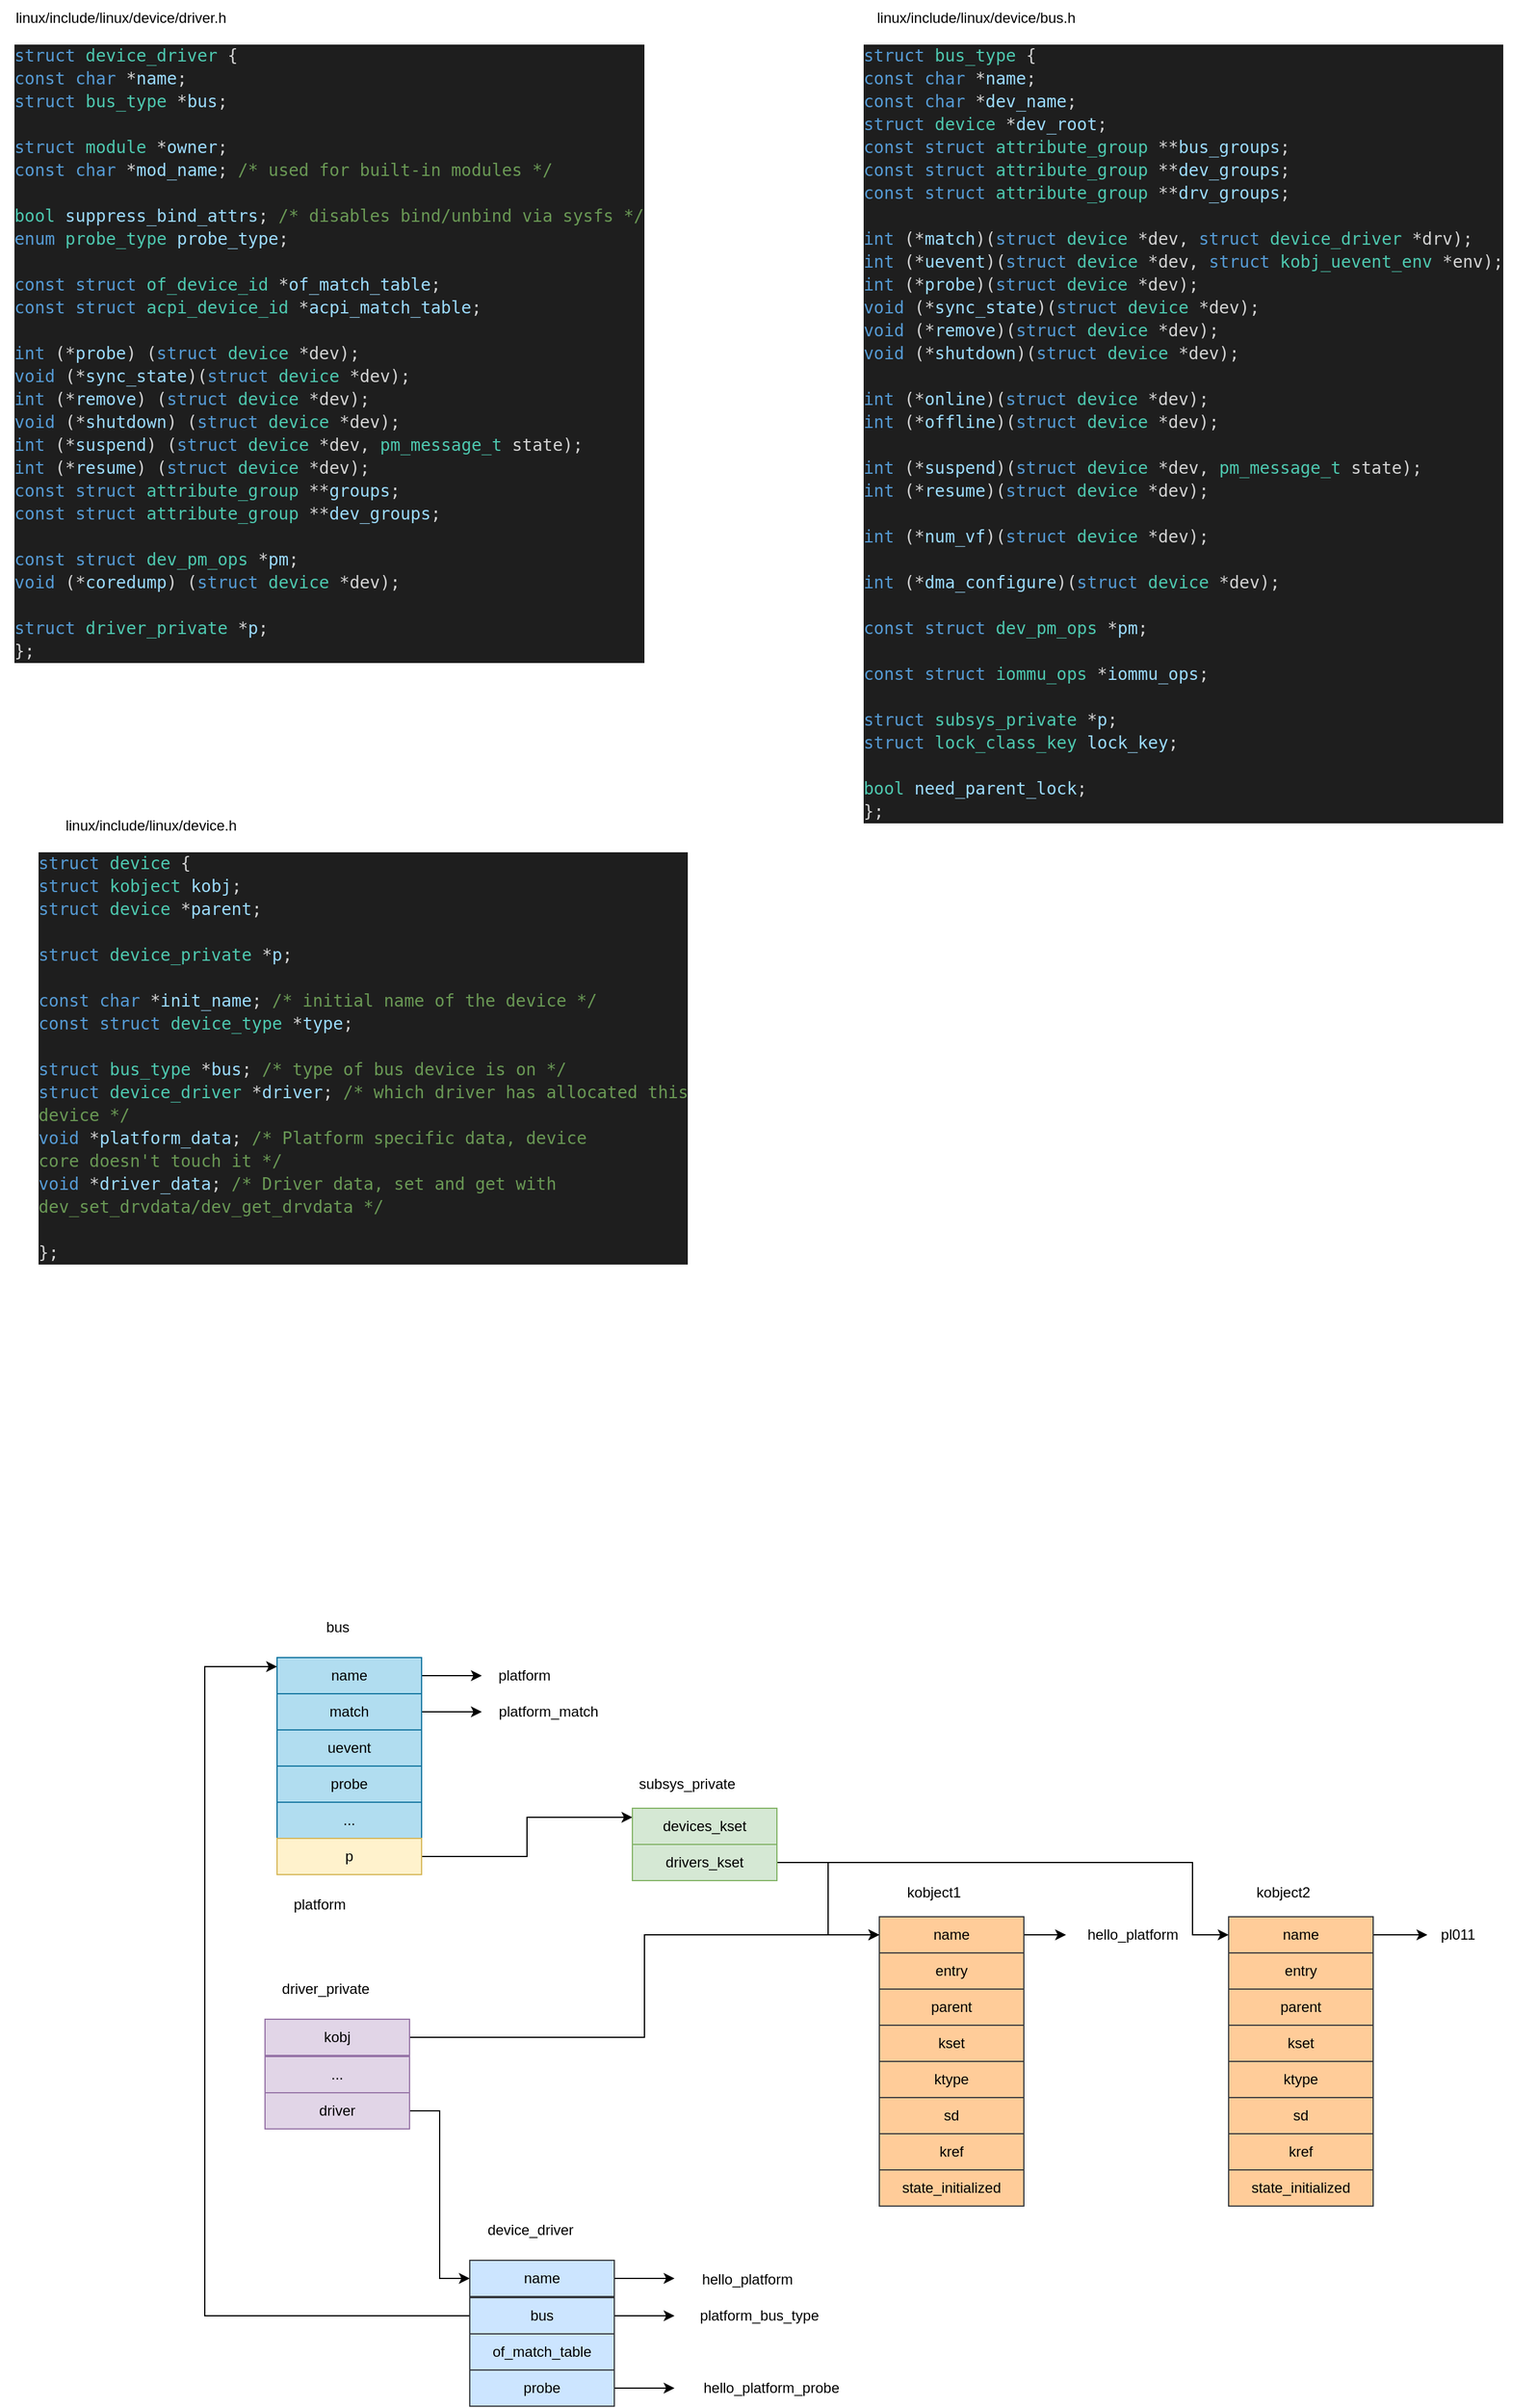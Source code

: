 <mxfile version="20.2.8" type="github">
  <diagram id="d7NLYTCu-5qukCgbCJom" name="device-driver">
    <mxGraphModel dx="1350" dy="773" grid="1" gridSize="10" guides="1" tooltips="1" connect="1" arrows="1" fold="1" page="1" pageScale="1" pageWidth="850" pageHeight="1100" math="0" shadow="0">
      <root>
        <mxCell id="0" />
        <mxCell id="1" parent="0" />
        <mxCell id="vHzV1v6CMu6WBuoKaThm-1" value="linux/include/linux/device/driver.h" style="text;html=1;align=center;verticalAlign=middle;resizable=0;points=[];autosize=1;strokeColor=none;fillColor=none;" vertex="1" parent="1">
          <mxGeometry x="20" y="135" width="200" height="30" as="geometry" />
        </mxCell>
        <mxCell id="vHzV1v6CMu6WBuoKaThm-2" value="&lt;div style=&quot;color: rgb(212, 212, 212); background-color: rgb(30, 30, 30); font-family: &amp;quot;Droid Sans Mono&amp;quot;, &amp;quot;monospace&amp;quot;, monospace; font-weight: normal; font-size: 14px; line-height: 19px;&quot;&gt;&lt;div&gt;&lt;span style=&quot;color: #569cd6;&quot;&gt;struct&lt;/span&gt;&lt;span style=&quot;color: #d4d4d4;&quot;&gt; &lt;/span&gt;&lt;span style=&quot;color: #4ec9b0;&quot;&gt;device_driver&lt;/span&gt;&lt;span style=&quot;color: #d4d4d4;&quot;&gt; {&lt;/span&gt;&lt;/div&gt;&lt;div&gt;&lt;span style=&quot;color: #d4d4d4;&quot;&gt;    &lt;/span&gt;&lt;span style=&quot;color: #569cd6;&quot;&gt;const&lt;/span&gt;&lt;span style=&quot;color: #d4d4d4;&quot;&gt; &lt;/span&gt;&lt;span style=&quot;color: #569cd6;&quot;&gt;char&lt;/span&gt;&lt;span style=&quot;color: #d4d4d4;&quot;&gt;      *&lt;/span&gt;&lt;span style=&quot;color: #9cdcfe;&quot;&gt;name&lt;/span&gt;&lt;span style=&quot;color: #d4d4d4;&quot;&gt;;&lt;/span&gt;&lt;/div&gt;&lt;div&gt;&lt;span style=&quot;color: #d4d4d4;&quot;&gt;    &lt;/span&gt;&lt;span style=&quot;color: #569cd6;&quot;&gt;struct&lt;/span&gt;&lt;span style=&quot;color: #d4d4d4;&quot;&gt; &lt;/span&gt;&lt;span style=&quot;color: #4ec9b0;&quot;&gt;bus_type&lt;/span&gt;&lt;span style=&quot;color: #d4d4d4;&quot;&gt;     *&lt;/span&gt;&lt;span style=&quot;color: #9cdcfe;&quot;&gt;bus&lt;/span&gt;&lt;span style=&quot;color: #d4d4d4;&quot;&gt;;&lt;/span&gt;&lt;/div&gt;&lt;br&gt;&lt;div&gt;&lt;span style=&quot;color: #d4d4d4;&quot;&gt;    &lt;/span&gt;&lt;span style=&quot;color: #569cd6;&quot;&gt;struct&lt;/span&gt;&lt;span style=&quot;color: #d4d4d4;&quot;&gt; &lt;/span&gt;&lt;span style=&quot;color: #4ec9b0;&quot;&gt;module&lt;/span&gt;&lt;span style=&quot;color: #d4d4d4;&quot;&gt;       *&lt;/span&gt;&lt;span style=&quot;color: #9cdcfe;&quot;&gt;owner&lt;/span&gt;&lt;span style=&quot;color: #d4d4d4;&quot;&gt;;&lt;/span&gt;&lt;/div&gt;&lt;div&gt;&lt;span style=&quot;color: #d4d4d4;&quot;&gt;    &lt;/span&gt;&lt;span style=&quot;color: #569cd6;&quot;&gt;const&lt;/span&gt;&lt;span style=&quot;color: #d4d4d4;&quot;&gt; &lt;/span&gt;&lt;span style=&quot;color: #569cd6;&quot;&gt;char&lt;/span&gt;&lt;span style=&quot;color: #d4d4d4;&quot;&gt;      *&lt;/span&gt;&lt;span style=&quot;color: #9cdcfe;&quot;&gt;mod_name&lt;/span&gt;&lt;span style=&quot;color: #d4d4d4;&quot;&gt;;&lt;/span&gt;&lt;span style=&quot;color: #6a9955;&quot;&gt;  /* used for built-in modules */&lt;/span&gt;&lt;/div&gt;&lt;br&gt;&lt;div&gt;&lt;span style=&quot;color: #d4d4d4;&quot;&gt;    &lt;/span&gt;&lt;span style=&quot;color: #4ec9b0;&quot;&gt;bool&lt;/span&gt;&lt;span style=&quot;color: #d4d4d4;&quot;&gt; &lt;/span&gt;&lt;span style=&quot;color: #9cdcfe;&quot;&gt;suppress_bind_attrs&lt;/span&gt;&lt;span style=&quot;color: #d4d4d4;&quot;&gt;;&lt;/span&gt;&lt;span style=&quot;color: #6a9955;&quot;&gt;   /* disables bind/unbind via sysfs */&lt;/span&gt;&lt;/div&gt;&lt;div&gt;&lt;span style=&quot;color: #d4d4d4;&quot;&gt;    &lt;/span&gt;&lt;span style=&quot;color: #569cd6;&quot;&gt;enum&lt;/span&gt;&lt;span style=&quot;color: #d4d4d4;&quot;&gt; &lt;/span&gt;&lt;span style=&quot;color: #4ec9b0;&quot;&gt;probe_type&lt;/span&gt;&lt;span style=&quot;color: #d4d4d4;&quot;&gt; &lt;/span&gt;&lt;span style=&quot;color: #9cdcfe;&quot;&gt;probe_type&lt;/span&gt;&lt;span style=&quot;color: #d4d4d4;&quot;&gt;;&lt;/span&gt;&lt;/div&gt;&lt;br&gt;&lt;div&gt;&lt;span style=&quot;color: #d4d4d4;&quot;&gt;    &lt;/span&gt;&lt;span style=&quot;color: #569cd6;&quot;&gt;const&lt;/span&gt;&lt;span style=&quot;color: #d4d4d4;&quot;&gt; &lt;/span&gt;&lt;span style=&quot;color: #569cd6;&quot;&gt;struct&lt;/span&gt;&lt;span style=&quot;color: #d4d4d4;&quot;&gt; &lt;/span&gt;&lt;span style=&quot;color: #4ec9b0;&quot;&gt;of_device_id&lt;/span&gt;&lt;span style=&quot;color: #d4d4d4;&quot;&gt;   *&lt;/span&gt;&lt;span style=&quot;color: #9cdcfe;&quot;&gt;of_match_table&lt;/span&gt;&lt;span style=&quot;color: #d4d4d4;&quot;&gt;;&lt;/span&gt;&lt;/div&gt;&lt;div&gt;&lt;span style=&quot;color: #d4d4d4;&quot;&gt;    &lt;/span&gt;&lt;span style=&quot;color: #569cd6;&quot;&gt;const&lt;/span&gt;&lt;span style=&quot;color: #d4d4d4;&quot;&gt; &lt;/span&gt;&lt;span style=&quot;color: #569cd6;&quot;&gt;struct&lt;/span&gt;&lt;span style=&quot;color: #d4d4d4;&quot;&gt; &lt;/span&gt;&lt;span style=&quot;color: #4ec9b0;&quot;&gt;acpi_device_id&lt;/span&gt;&lt;span style=&quot;color: #d4d4d4;&quot;&gt; *&lt;/span&gt;&lt;span style=&quot;color: #9cdcfe;&quot;&gt;acpi_match_table&lt;/span&gt;&lt;span style=&quot;color: #d4d4d4;&quot;&gt;;&lt;/span&gt;&lt;/div&gt;&lt;br&gt;&lt;div&gt;&lt;span style=&quot;color: #d4d4d4;&quot;&gt;    &lt;/span&gt;&lt;span style=&quot;color: #569cd6;&quot;&gt;int&lt;/span&gt;&lt;span style=&quot;color: #d4d4d4;&quot;&gt; (*&lt;/span&gt;&lt;span style=&quot;color: #9cdcfe;&quot;&gt;probe&lt;/span&gt;&lt;span style=&quot;color: #d4d4d4;&quot;&gt;) (&lt;/span&gt;&lt;span style=&quot;color: #569cd6;&quot;&gt;struct&lt;/span&gt;&lt;span style=&quot;color: #d4d4d4;&quot;&gt; &lt;/span&gt;&lt;span style=&quot;color: #4ec9b0;&quot;&gt;device&lt;/span&gt;&lt;span style=&quot;color: #d4d4d4;&quot;&gt; *dev);&lt;/span&gt;&lt;/div&gt;&lt;div&gt;&lt;span style=&quot;color: #d4d4d4;&quot;&gt;    &lt;/span&gt;&lt;span style=&quot;color: #569cd6;&quot;&gt;void&lt;/span&gt;&lt;span style=&quot;color: #d4d4d4;&quot;&gt; (*&lt;/span&gt;&lt;span style=&quot;color: #9cdcfe;&quot;&gt;sync_state&lt;/span&gt;&lt;span style=&quot;color: #d4d4d4;&quot;&gt;)(&lt;/span&gt;&lt;span style=&quot;color: #569cd6;&quot;&gt;struct&lt;/span&gt;&lt;span style=&quot;color: #d4d4d4;&quot;&gt; &lt;/span&gt;&lt;span style=&quot;color: #4ec9b0;&quot;&gt;device&lt;/span&gt;&lt;span style=&quot;color: #d4d4d4;&quot;&gt; *dev);&lt;/span&gt;&lt;/div&gt;&lt;div&gt;&lt;span style=&quot;color: #d4d4d4;&quot;&gt;    &lt;/span&gt;&lt;span style=&quot;color: #569cd6;&quot;&gt;int&lt;/span&gt;&lt;span style=&quot;color: #d4d4d4;&quot;&gt; (*&lt;/span&gt;&lt;span style=&quot;color: #9cdcfe;&quot;&gt;remove&lt;/span&gt;&lt;span style=&quot;color: #d4d4d4;&quot;&gt;) (&lt;/span&gt;&lt;span style=&quot;color: #569cd6;&quot;&gt;struct&lt;/span&gt;&lt;span style=&quot;color: #d4d4d4;&quot;&gt; &lt;/span&gt;&lt;span style=&quot;color: #4ec9b0;&quot;&gt;device&lt;/span&gt;&lt;span style=&quot;color: #d4d4d4;&quot;&gt; *dev);&lt;/span&gt;&lt;/div&gt;&lt;div&gt;&lt;span style=&quot;color: #d4d4d4;&quot;&gt;    &lt;/span&gt;&lt;span style=&quot;color: #569cd6;&quot;&gt;void&lt;/span&gt;&lt;span style=&quot;color: #d4d4d4;&quot;&gt; (*&lt;/span&gt;&lt;span style=&quot;color: #9cdcfe;&quot;&gt;shutdown&lt;/span&gt;&lt;span style=&quot;color: #d4d4d4;&quot;&gt;) (&lt;/span&gt;&lt;span style=&quot;color: #569cd6;&quot;&gt;struct&lt;/span&gt;&lt;span style=&quot;color: #d4d4d4;&quot;&gt; &lt;/span&gt;&lt;span style=&quot;color: #4ec9b0;&quot;&gt;device&lt;/span&gt;&lt;span style=&quot;color: #d4d4d4;&quot;&gt; *dev);&lt;/span&gt;&lt;/div&gt;&lt;div&gt;&lt;span style=&quot;color: #d4d4d4;&quot;&gt;    &lt;/span&gt;&lt;span style=&quot;color: #569cd6;&quot;&gt;int&lt;/span&gt;&lt;span style=&quot;color: #d4d4d4;&quot;&gt; (*&lt;/span&gt;&lt;span style=&quot;color: #9cdcfe;&quot;&gt;suspend&lt;/span&gt;&lt;span style=&quot;color: #d4d4d4;&quot;&gt;) (&lt;/span&gt;&lt;span style=&quot;color: #569cd6;&quot;&gt;struct&lt;/span&gt;&lt;span style=&quot;color: #d4d4d4;&quot;&gt; &lt;/span&gt;&lt;span style=&quot;color: #4ec9b0;&quot;&gt;device&lt;/span&gt;&lt;span style=&quot;color: #d4d4d4;&quot;&gt; *dev, &lt;/span&gt;&lt;span style=&quot;color: #4ec9b0;&quot;&gt;pm_message_t&lt;/span&gt;&lt;span style=&quot;color: #d4d4d4;&quot;&gt; state);&lt;/span&gt;&lt;/div&gt;&lt;div&gt;&lt;span style=&quot;color: #d4d4d4;&quot;&gt;    &lt;/span&gt;&lt;span style=&quot;color: #569cd6;&quot;&gt;int&lt;/span&gt;&lt;span style=&quot;color: #d4d4d4;&quot;&gt; (*&lt;/span&gt;&lt;span style=&quot;color: #9cdcfe;&quot;&gt;resume&lt;/span&gt;&lt;span style=&quot;color: #d4d4d4;&quot;&gt;) (&lt;/span&gt;&lt;span style=&quot;color: #569cd6;&quot;&gt;struct&lt;/span&gt;&lt;span style=&quot;color: #d4d4d4;&quot;&gt; &lt;/span&gt;&lt;span style=&quot;color: #4ec9b0;&quot;&gt;device&lt;/span&gt;&lt;span style=&quot;color: #d4d4d4;&quot;&gt; *dev);&lt;/span&gt;&lt;/div&gt;&lt;div&gt;&lt;span style=&quot;color: #d4d4d4;&quot;&gt;    &lt;/span&gt;&lt;span style=&quot;color: #569cd6;&quot;&gt;const&lt;/span&gt;&lt;span style=&quot;color: #d4d4d4;&quot;&gt; &lt;/span&gt;&lt;span style=&quot;color: #569cd6;&quot;&gt;struct&lt;/span&gt;&lt;span style=&quot;color: #d4d4d4;&quot;&gt; &lt;/span&gt;&lt;span style=&quot;color: #4ec9b0;&quot;&gt;attribute_group&lt;/span&gt;&lt;span style=&quot;color: #d4d4d4;&quot;&gt; **&lt;/span&gt;&lt;span style=&quot;color: #9cdcfe;&quot;&gt;groups&lt;/span&gt;&lt;span style=&quot;color: #d4d4d4;&quot;&gt;;&lt;/span&gt;&lt;/div&gt;&lt;div&gt;&lt;span style=&quot;color: #d4d4d4;&quot;&gt;    &lt;/span&gt;&lt;span style=&quot;color: #569cd6;&quot;&gt;const&lt;/span&gt;&lt;span style=&quot;color: #d4d4d4;&quot;&gt; &lt;/span&gt;&lt;span style=&quot;color: #569cd6;&quot;&gt;struct&lt;/span&gt;&lt;span style=&quot;color: #d4d4d4;&quot;&gt; &lt;/span&gt;&lt;span style=&quot;color: #4ec9b0;&quot;&gt;attribute_group&lt;/span&gt;&lt;span style=&quot;color: #d4d4d4;&quot;&gt; **&lt;/span&gt;&lt;span style=&quot;color: #9cdcfe;&quot;&gt;dev_groups&lt;/span&gt;&lt;span style=&quot;color: #d4d4d4;&quot;&gt;;&lt;/span&gt;&lt;/div&gt;&lt;br&gt;&lt;div&gt;&lt;span style=&quot;color: #d4d4d4;&quot;&gt;    &lt;/span&gt;&lt;span style=&quot;color: #569cd6;&quot;&gt;const&lt;/span&gt;&lt;span style=&quot;color: #d4d4d4;&quot;&gt; &lt;/span&gt;&lt;span style=&quot;color: #569cd6;&quot;&gt;struct&lt;/span&gt;&lt;span style=&quot;color: #d4d4d4;&quot;&gt; &lt;/span&gt;&lt;span style=&quot;color: #4ec9b0;&quot;&gt;dev_pm_ops&lt;/span&gt;&lt;span style=&quot;color: #d4d4d4;&quot;&gt; *&lt;/span&gt;&lt;span style=&quot;color: #9cdcfe;&quot;&gt;pm&lt;/span&gt;&lt;span style=&quot;color: #d4d4d4;&quot;&gt;;&lt;/span&gt;&lt;/div&gt;&lt;div&gt;&lt;span style=&quot;color: #d4d4d4;&quot;&gt;    &lt;/span&gt;&lt;span style=&quot;color: #569cd6;&quot;&gt;void&lt;/span&gt;&lt;span style=&quot;color: #d4d4d4;&quot;&gt; (*&lt;/span&gt;&lt;span style=&quot;color: #9cdcfe;&quot;&gt;coredump&lt;/span&gt;&lt;span style=&quot;color: #d4d4d4;&quot;&gt;) (&lt;/span&gt;&lt;span style=&quot;color: #569cd6;&quot;&gt;struct&lt;/span&gt;&lt;span style=&quot;color: #d4d4d4;&quot;&gt; &lt;/span&gt;&lt;span style=&quot;color: #4ec9b0;&quot;&gt;device&lt;/span&gt;&lt;span style=&quot;color: #d4d4d4;&quot;&gt; *dev);&lt;/span&gt;&lt;/div&gt;&lt;br&gt;&lt;div&gt;&lt;span style=&quot;color: #d4d4d4;&quot;&gt;    &lt;/span&gt;&lt;span style=&quot;color: #569cd6;&quot;&gt;struct&lt;/span&gt;&lt;span style=&quot;color: #d4d4d4;&quot;&gt; &lt;/span&gt;&lt;span style=&quot;color: #4ec9b0;&quot;&gt;driver_private&lt;/span&gt;&lt;span style=&quot;color: #d4d4d4;&quot;&gt; *&lt;/span&gt;&lt;span style=&quot;color: #9cdcfe;&quot;&gt;p&lt;/span&gt;&lt;span style=&quot;color: #d4d4d4;&quot;&gt;;&lt;/span&gt;&lt;/div&gt;&lt;div&gt;&lt;span style=&quot;color: #d4d4d4;&quot;&gt;};&lt;/span&gt;&lt;/div&gt;&lt;/div&gt;" style="text;whiteSpace=wrap;html=1;" vertex="1" parent="1">
          <mxGeometry x="30" y="165" width="560" height="560" as="geometry" />
        </mxCell>
        <mxCell id="vHzV1v6CMu6WBuoKaThm-3" value="linux/include/linux/device/bus.h" style="text;html=1;align=center;verticalAlign=middle;resizable=0;points=[];autosize=1;strokeColor=none;fillColor=none;" vertex="1" parent="1">
          <mxGeometry x="735" y="135" width="190" height="30" as="geometry" />
        </mxCell>
        <mxCell id="vHzV1v6CMu6WBuoKaThm-4" value="&lt;div style=&quot;color: rgb(212, 212, 212); background-color: rgb(30, 30, 30); font-family: &amp;quot;Droid Sans Mono&amp;quot;, &amp;quot;monospace&amp;quot;, monospace; font-weight: normal; font-size: 14px; line-height: 19px;&quot;&gt;&lt;div&gt;&lt;span style=&quot;color: #569cd6;&quot;&gt;struct&lt;/span&gt;&lt;span style=&quot;color: #d4d4d4;&quot;&gt; &lt;/span&gt;&lt;span style=&quot;color: #4ec9b0;&quot;&gt;bus_type&lt;/span&gt;&lt;span style=&quot;color: #d4d4d4;&quot;&gt; {&lt;/span&gt;&lt;/div&gt;&lt;div&gt;&lt;span style=&quot;color: #d4d4d4;&quot;&gt;    &lt;/span&gt;&lt;span style=&quot;color: #569cd6;&quot;&gt;const&lt;/span&gt;&lt;span style=&quot;color: #d4d4d4;&quot;&gt; &lt;/span&gt;&lt;span style=&quot;color: #569cd6;&quot;&gt;char&lt;/span&gt;&lt;span style=&quot;color: #d4d4d4;&quot;&gt;      *&lt;/span&gt;&lt;span style=&quot;color: #9cdcfe;&quot;&gt;name&lt;/span&gt;&lt;span style=&quot;color: #d4d4d4;&quot;&gt;;&lt;/span&gt;&lt;/div&gt;&lt;div&gt;&lt;span style=&quot;color: #d4d4d4;&quot;&gt;    &lt;/span&gt;&lt;span style=&quot;color: #569cd6;&quot;&gt;const&lt;/span&gt;&lt;span style=&quot;color: #d4d4d4;&quot;&gt; &lt;/span&gt;&lt;span style=&quot;color: #569cd6;&quot;&gt;char&lt;/span&gt;&lt;span style=&quot;color: #d4d4d4;&quot;&gt;      *&lt;/span&gt;&lt;span style=&quot;color: #9cdcfe;&quot;&gt;dev_name&lt;/span&gt;&lt;span style=&quot;color: #d4d4d4;&quot;&gt;;&lt;/span&gt;&lt;/div&gt;&lt;div&gt;&lt;span style=&quot;color: #d4d4d4;&quot;&gt;    &lt;/span&gt;&lt;span style=&quot;color: #569cd6;&quot;&gt;struct&lt;/span&gt;&lt;span style=&quot;color: #d4d4d4;&quot;&gt; &lt;/span&gt;&lt;span style=&quot;color: #4ec9b0;&quot;&gt;device&lt;/span&gt;&lt;span style=&quot;color: #d4d4d4;&quot;&gt;       *&lt;/span&gt;&lt;span style=&quot;color: #9cdcfe;&quot;&gt;dev_root&lt;/span&gt;&lt;span style=&quot;color: #d4d4d4;&quot;&gt;;&lt;/span&gt;&lt;/div&gt;&lt;div&gt;&lt;span style=&quot;color: #d4d4d4;&quot;&gt;    &lt;/span&gt;&lt;span style=&quot;color: #569cd6;&quot;&gt;const&lt;/span&gt;&lt;span style=&quot;color: #d4d4d4;&quot;&gt; &lt;/span&gt;&lt;span style=&quot;color: #569cd6;&quot;&gt;struct&lt;/span&gt;&lt;span style=&quot;color: #d4d4d4;&quot;&gt; &lt;/span&gt;&lt;span style=&quot;color: #4ec9b0;&quot;&gt;attribute_group&lt;/span&gt;&lt;span style=&quot;color: #d4d4d4;&quot;&gt; **&lt;/span&gt;&lt;span style=&quot;color: #9cdcfe;&quot;&gt;bus_groups&lt;/span&gt;&lt;span style=&quot;color: #d4d4d4;&quot;&gt;;&lt;/span&gt;&lt;/div&gt;&lt;div&gt;&lt;span style=&quot;color: #d4d4d4;&quot;&gt;    &lt;/span&gt;&lt;span style=&quot;color: #569cd6;&quot;&gt;const&lt;/span&gt;&lt;span style=&quot;color: #d4d4d4;&quot;&gt; &lt;/span&gt;&lt;span style=&quot;color: #569cd6;&quot;&gt;struct&lt;/span&gt;&lt;span style=&quot;color: #d4d4d4;&quot;&gt; &lt;/span&gt;&lt;span style=&quot;color: #4ec9b0;&quot;&gt;attribute_group&lt;/span&gt;&lt;span style=&quot;color: #d4d4d4;&quot;&gt; **&lt;/span&gt;&lt;span style=&quot;color: #9cdcfe;&quot;&gt;dev_groups&lt;/span&gt;&lt;span style=&quot;color: #d4d4d4;&quot;&gt;;&lt;/span&gt;&lt;/div&gt;&lt;div&gt;&lt;span style=&quot;color: #d4d4d4;&quot;&gt;    &lt;/span&gt;&lt;span style=&quot;color: #569cd6;&quot;&gt;const&lt;/span&gt;&lt;span style=&quot;color: #d4d4d4;&quot;&gt; &lt;/span&gt;&lt;span style=&quot;color: #569cd6;&quot;&gt;struct&lt;/span&gt;&lt;span style=&quot;color: #d4d4d4;&quot;&gt; &lt;/span&gt;&lt;span style=&quot;color: #4ec9b0;&quot;&gt;attribute_group&lt;/span&gt;&lt;span style=&quot;color: #d4d4d4;&quot;&gt; **&lt;/span&gt;&lt;span style=&quot;color: #9cdcfe;&quot;&gt;drv_groups&lt;/span&gt;&lt;span style=&quot;color: #d4d4d4;&quot;&gt;;&lt;/span&gt;&lt;/div&gt;&lt;br&gt;&lt;div&gt;&lt;span style=&quot;color: #d4d4d4;&quot;&gt;    &lt;/span&gt;&lt;span style=&quot;color: #569cd6;&quot;&gt;int&lt;/span&gt;&lt;span style=&quot;color: #d4d4d4;&quot;&gt; (*&lt;/span&gt;&lt;span style=&quot;color: #9cdcfe;&quot;&gt;match&lt;/span&gt;&lt;span style=&quot;color: #d4d4d4;&quot;&gt;)(&lt;/span&gt;&lt;span style=&quot;color: #569cd6;&quot;&gt;struct&lt;/span&gt;&lt;span style=&quot;color: #d4d4d4;&quot;&gt; &lt;/span&gt;&lt;span style=&quot;color: #4ec9b0;&quot;&gt;device&lt;/span&gt;&lt;span style=&quot;color: #d4d4d4;&quot;&gt; *dev, &lt;/span&gt;&lt;span style=&quot;color: #569cd6;&quot;&gt;struct&lt;/span&gt;&lt;span style=&quot;color: #d4d4d4;&quot;&gt; &lt;/span&gt;&lt;span style=&quot;color: #4ec9b0;&quot;&gt;device_driver&lt;/span&gt;&lt;span style=&quot;color: #d4d4d4;&quot;&gt; *drv);&lt;/span&gt;&lt;/div&gt;&lt;div&gt;&lt;span style=&quot;color: #d4d4d4;&quot;&gt;    &lt;/span&gt;&lt;span style=&quot;color: #569cd6;&quot;&gt;int&lt;/span&gt;&lt;span style=&quot;color: #d4d4d4;&quot;&gt; (*&lt;/span&gt;&lt;span style=&quot;color: #9cdcfe;&quot;&gt;uevent&lt;/span&gt;&lt;span style=&quot;color: #d4d4d4;&quot;&gt;)(&lt;/span&gt;&lt;span style=&quot;color: #569cd6;&quot;&gt;struct&lt;/span&gt;&lt;span style=&quot;color: #d4d4d4;&quot;&gt; &lt;/span&gt;&lt;span style=&quot;color: #4ec9b0;&quot;&gt;device&lt;/span&gt;&lt;span style=&quot;color: #d4d4d4;&quot;&gt; *dev, &lt;/span&gt;&lt;span style=&quot;color: #569cd6;&quot;&gt;struct&lt;/span&gt;&lt;span style=&quot;color: #d4d4d4;&quot;&gt; &lt;/span&gt;&lt;span style=&quot;color: #4ec9b0;&quot;&gt;kobj_uevent_env&lt;/span&gt;&lt;span style=&quot;color: #d4d4d4;&quot;&gt; *env);&lt;/span&gt;&lt;/div&gt;&lt;div&gt;&lt;span style=&quot;color: #d4d4d4;&quot;&gt;    &lt;/span&gt;&lt;span style=&quot;color: #569cd6;&quot;&gt;int&lt;/span&gt;&lt;span style=&quot;color: #d4d4d4;&quot;&gt; (*&lt;/span&gt;&lt;span style=&quot;color: #9cdcfe;&quot;&gt;probe&lt;/span&gt;&lt;span style=&quot;color: #d4d4d4;&quot;&gt;)(&lt;/span&gt;&lt;span style=&quot;color: #569cd6;&quot;&gt;struct&lt;/span&gt;&lt;span style=&quot;color: #d4d4d4;&quot;&gt; &lt;/span&gt;&lt;span style=&quot;color: #4ec9b0;&quot;&gt;device&lt;/span&gt;&lt;span style=&quot;color: #d4d4d4;&quot;&gt; *dev);&lt;/span&gt;&lt;/div&gt;&lt;div&gt;&lt;span style=&quot;color: #d4d4d4;&quot;&gt;    &lt;/span&gt;&lt;span style=&quot;color: #569cd6;&quot;&gt;void&lt;/span&gt;&lt;span style=&quot;color: #d4d4d4;&quot;&gt; (*&lt;/span&gt;&lt;span style=&quot;color: #9cdcfe;&quot;&gt;sync_state&lt;/span&gt;&lt;span style=&quot;color: #d4d4d4;&quot;&gt;)(&lt;/span&gt;&lt;span style=&quot;color: #569cd6;&quot;&gt;struct&lt;/span&gt;&lt;span style=&quot;color: #d4d4d4;&quot;&gt; &lt;/span&gt;&lt;span style=&quot;color: #4ec9b0;&quot;&gt;device&lt;/span&gt;&lt;span style=&quot;color: #d4d4d4;&quot;&gt; *dev);&lt;/span&gt;&lt;/div&gt;&lt;div&gt;&lt;span style=&quot;color: #d4d4d4;&quot;&gt;    &lt;/span&gt;&lt;span style=&quot;color: #569cd6;&quot;&gt;void&lt;/span&gt;&lt;span style=&quot;color: #d4d4d4;&quot;&gt; (*&lt;/span&gt;&lt;span style=&quot;color: #9cdcfe;&quot;&gt;remove&lt;/span&gt;&lt;span style=&quot;color: #d4d4d4;&quot;&gt;)(&lt;/span&gt;&lt;span style=&quot;color: #569cd6;&quot;&gt;struct&lt;/span&gt;&lt;span style=&quot;color: #d4d4d4;&quot;&gt; &lt;/span&gt;&lt;span style=&quot;color: #4ec9b0;&quot;&gt;device&lt;/span&gt;&lt;span style=&quot;color: #d4d4d4;&quot;&gt; *dev);&lt;/span&gt;&lt;/div&gt;&lt;div&gt;&lt;span style=&quot;color: #d4d4d4;&quot;&gt;    &lt;/span&gt;&lt;span style=&quot;color: #569cd6;&quot;&gt;void&lt;/span&gt;&lt;span style=&quot;color: #d4d4d4;&quot;&gt; (*&lt;/span&gt;&lt;span style=&quot;color: #9cdcfe;&quot;&gt;shutdown&lt;/span&gt;&lt;span style=&quot;color: #d4d4d4;&quot;&gt;)(&lt;/span&gt;&lt;span style=&quot;color: #569cd6;&quot;&gt;struct&lt;/span&gt;&lt;span style=&quot;color: #d4d4d4;&quot;&gt; &lt;/span&gt;&lt;span style=&quot;color: #4ec9b0;&quot;&gt;device&lt;/span&gt;&lt;span style=&quot;color: #d4d4d4;&quot;&gt; *dev);&lt;/span&gt;&lt;/div&gt;&lt;br&gt;&lt;div&gt;&lt;span style=&quot;color: #d4d4d4;&quot;&gt;    &lt;/span&gt;&lt;span style=&quot;color: #569cd6;&quot;&gt;int&lt;/span&gt;&lt;span style=&quot;color: #d4d4d4;&quot;&gt; (*&lt;/span&gt;&lt;span style=&quot;color: #9cdcfe;&quot;&gt;online&lt;/span&gt;&lt;span style=&quot;color: #d4d4d4;&quot;&gt;)(&lt;/span&gt;&lt;span style=&quot;color: #569cd6;&quot;&gt;struct&lt;/span&gt;&lt;span style=&quot;color: #d4d4d4;&quot;&gt; &lt;/span&gt;&lt;span style=&quot;color: #4ec9b0;&quot;&gt;device&lt;/span&gt;&lt;span style=&quot;color: #d4d4d4;&quot;&gt; *dev);&lt;/span&gt;&lt;/div&gt;&lt;div&gt;&lt;span style=&quot;color: #d4d4d4;&quot;&gt;    &lt;/span&gt;&lt;span style=&quot;color: #569cd6;&quot;&gt;int&lt;/span&gt;&lt;span style=&quot;color: #d4d4d4;&quot;&gt; (*&lt;/span&gt;&lt;span style=&quot;color: #9cdcfe;&quot;&gt;offline&lt;/span&gt;&lt;span style=&quot;color: #d4d4d4;&quot;&gt;)(&lt;/span&gt;&lt;span style=&quot;color: #569cd6;&quot;&gt;struct&lt;/span&gt;&lt;span style=&quot;color: #d4d4d4;&quot;&gt; &lt;/span&gt;&lt;span style=&quot;color: #4ec9b0;&quot;&gt;device&lt;/span&gt;&lt;span style=&quot;color: #d4d4d4;&quot;&gt; *dev);&lt;/span&gt;&lt;/div&gt;&lt;br&gt;&lt;div&gt;&lt;span style=&quot;color: #d4d4d4;&quot;&gt;    &lt;/span&gt;&lt;span style=&quot;color: #569cd6;&quot;&gt;int&lt;/span&gt;&lt;span style=&quot;color: #d4d4d4;&quot;&gt; (*&lt;/span&gt;&lt;span style=&quot;color: #9cdcfe;&quot;&gt;suspend&lt;/span&gt;&lt;span style=&quot;color: #d4d4d4;&quot;&gt;)(&lt;/span&gt;&lt;span style=&quot;color: #569cd6;&quot;&gt;struct&lt;/span&gt;&lt;span style=&quot;color: #d4d4d4;&quot;&gt; &lt;/span&gt;&lt;span style=&quot;color: #4ec9b0;&quot;&gt;device&lt;/span&gt;&lt;span style=&quot;color: #d4d4d4;&quot;&gt; *dev, &lt;/span&gt;&lt;span style=&quot;color: #4ec9b0;&quot;&gt;pm_message_t&lt;/span&gt;&lt;span style=&quot;color: #d4d4d4;&quot;&gt; state);&lt;/span&gt;&lt;/div&gt;&lt;div&gt;&lt;span style=&quot;color: #d4d4d4;&quot;&gt;    &lt;/span&gt;&lt;span style=&quot;color: #569cd6;&quot;&gt;int&lt;/span&gt;&lt;span style=&quot;color: #d4d4d4;&quot;&gt; (*&lt;/span&gt;&lt;span style=&quot;color: #9cdcfe;&quot;&gt;resume&lt;/span&gt;&lt;span style=&quot;color: #d4d4d4;&quot;&gt;)(&lt;/span&gt;&lt;span style=&quot;color: #569cd6;&quot;&gt;struct&lt;/span&gt;&lt;span style=&quot;color: #d4d4d4;&quot;&gt; &lt;/span&gt;&lt;span style=&quot;color: #4ec9b0;&quot;&gt;device&lt;/span&gt;&lt;span style=&quot;color: #d4d4d4;&quot;&gt; *dev);&lt;/span&gt;&lt;/div&gt;&lt;br&gt;&lt;div&gt;&lt;span style=&quot;color: #d4d4d4;&quot;&gt;    &lt;/span&gt;&lt;span style=&quot;color: #569cd6;&quot;&gt;int&lt;/span&gt;&lt;span style=&quot;color: #d4d4d4;&quot;&gt; (*&lt;/span&gt;&lt;span style=&quot;color: #9cdcfe;&quot;&gt;num_vf&lt;/span&gt;&lt;span style=&quot;color: #d4d4d4;&quot;&gt;)(&lt;/span&gt;&lt;span style=&quot;color: #569cd6;&quot;&gt;struct&lt;/span&gt;&lt;span style=&quot;color: #d4d4d4;&quot;&gt; &lt;/span&gt;&lt;span style=&quot;color: #4ec9b0;&quot;&gt;device&lt;/span&gt;&lt;span style=&quot;color: #d4d4d4;&quot;&gt; *dev);&lt;/span&gt;&lt;/div&gt;&lt;br&gt;&lt;div&gt;&lt;span style=&quot;color: #d4d4d4;&quot;&gt;    &lt;/span&gt;&lt;span style=&quot;color: #569cd6;&quot;&gt;int&lt;/span&gt;&lt;span style=&quot;color: #d4d4d4;&quot;&gt; (*&lt;/span&gt;&lt;span style=&quot;color: #9cdcfe;&quot;&gt;dma_configure&lt;/span&gt;&lt;span style=&quot;color: #d4d4d4;&quot;&gt;)(&lt;/span&gt;&lt;span style=&quot;color: #569cd6;&quot;&gt;struct&lt;/span&gt;&lt;span style=&quot;color: #d4d4d4;&quot;&gt; &lt;/span&gt;&lt;span style=&quot;color: #4ec9b0;&quot;&gt;device&lt;/span&gt;&lt;span style=&quot;color: #d4d4d4;&quot;&gt; *dev);&lt;/span&gt;&lt;/div&gt;&lt;br&gt;&lt;div&gt;&lt;span style=&quot;color: #d4d4d4;&quot;&gt;    &lt;/span&gt;&lt;span style=&quot;color: #569cd6;&quot;&gt;const&lt;/span&gt;&lt;span style=&quot;color: #d4d4d4;&quot;&gt; &lt;/span&gt;&lt;span style=&quot;color: #569cd6;&quot;&gt;struct&lt;/span&gt;&lt;span style=&quot;color: #d4d4d4;&quot;&gt; &lt;/span&gt;&lt;span style=&quot;color: #4ec9b0;&quot;&gt;dev_pm_ops&lt;/span&gt;&lt;span style=&quot;color: #d4d4d4;&quot;&gt; *&lt;/span&gt;&lt;span style=&quot;color: #9cdcfe;&quot;&gt;pm&lt;/span&gt;&lt;span style=&quot;color: #d4d4d4;&quot;&gt;;&lt;/span&gt;&lt;/div&gt;&lt;br&gt;&lt;div&gt;&lt;span style=&quot;color: #d4d4d4;&quot;&gt;    &lt;/span&gt;&lt;span style=&quot;color: #569cd6;&quot;&gt;const&lt;/span&gt;&lt;span style=&quot;color: #d4d4d4;&quot;&gt; &lt;/span&gt;&lt;span style=&quot;color: #569cd6;&quot;&gt;struct&lt;/span&gt;&lt;span style=&quot;color: #d4d4d4;&quot;&gt; &lt;/span&gt;&lt;span style=&quot;color: #4ec9b0;&quot;&gt;iommu_ops&lt;/span&gt;&lt;span style=&quot;color: #d4d4d4;&quot;&gt; *&lt;/span&gt;&lt;span style=&quot;color: #9cdcfe;&quot;&gt;iommu_ops&lt;/span&gt;&lt;span style=&quot;color: #d4d4d4;&quot;&gt;;&lt;/span&gt;&lt;/div&gt;&lt;br&gt;&lt;div&gt;&lt;span style=&quot;color: #d4d4d4;&quot;&gt;    &lt;/span&gt;&lt;span style=&quot;color: #569cd6;&quot;&gt;struct&lt;/span&gt;&lt;span style=&quot;color: #d4d4d4;&quot;&gt; &lt;/span&gt;&lt;span style=&quot;color: #4ec9b0;&quot;&gt;subsys_private&lt;/span&gt;&lt;span style=&quot;color: #d4d4d4;&quot;&gt; *&lt;/span&gt;&lt;span style=&quot;color: #9cdcfe;&quot;&gt;p&lt;/span&gt;&lt;span style=&quot;color: #d4d4d4;&quot;&gt;;&lt;/span&gt;&lt;/div&gt;&lt;div&gt;&lt;span style=&quot;color: #d4d4d4;&quot;&gt;    &lt;/span&gt;&lt;span style=&quot;color: #569cd6;&quot;&gt;struct&lt;/span&gt;&lt;span style=&quot;color: #d4d4d4;&quot;&gt; &lt;/span&gt;&lt;span style=&quot;color: #4ec9b0;&quot;&gt;lock_class_key&lt;/span&gt;&lt;span style=&quot;color: #d4d4d4;&quot;&gt; &lt;/span&gt;&lt;span style=&quot;color: #9cdcfe;&quot;&gt;lock_key&lt;/span&gt;&lt;span style=&quot;color: #d4d4d4;&quot;&gt;;&lt;/span&gt;&lt;/div&gt;&lt;br&gt;&lt;div&gt;&lt;span style=&quot;color: #d4d4d4;&quot;&gt;    &lt;/span&gt;&lt;span style=&quot;color: #4ec9b0;&quot;&gt;bool&lt;/span&gt;&lt;span style=&quot;color: #d4d4d4;&quot;&gt; &lt;/span&gt;&lt;span style=&quot;color: #9cdcfe;&quot;&gt;need_parent_lock&lt;/span&gt;&lt;span style=&quot;color: #d4d4d4;&quot;&gt;;&lt;/span&gt;&lt;/div&gt;&lt;div&gt;&lt;span style=&quot;color: #d4d4d4;&quot;&gt;};&lt;/span&gt;&lt;/div&gt;&lt;/div&gt;" style="text;whiteSpace=wrap;html=1;" vertex="1" parent="1">
          <mxGeometry x="735" y="165" width="560" height="690" as="geometry" />
        </mxCell>
        <mxCell id="vHzV1v6CMu6WBuoKaThm-5" value="linux/include/linux/device.h" style="text;html=1;align=center;verticalAlign=middle;resizable=0;points=[];autosize=1;strokeColor=none;fillColor=none;" vertex="1" parent="1">
          <mxGeometry x="60" y="805" width="170" height="30" as="geometry" />
        </mxCell>
        <mxCell id="vHzV1v6CMu6WBuoKaThm-6" value="&lt;div style=&quot;color: rgb(212, 212, 212); background-color: rgb(30, 30, 30); font-family: &amp;quot;Droid Sans Mono&amp;quot;, &amp;quot;monospace&amp;quot;, monospace; font-weight: normal; font-size: 14px; line-height: 19px;&quot;&gt;&lt;div&gt;&lt;span style=&quot;color: #569cd6;&quot;&gt;struct&lt;/span&gt;&lt;span style=&quot;color: #d4d4d4;&quot;&gt; &lt;/span&gt;&lt;span style=&quot;color: #4ec9b0;&quot;&gt;device&lt;/span&gt;&lt;span style=&quot;color: #d4d4d4;&quot;&gt; {&lt;/span&gt;&lt;/div&gt;&lt;div&gt;&lt;span style=&quot;color: #d4d4d4;&quot;&gt;    &lt;/span&gt;&lt;span style=&quot;color: #569cd6;&quot;&gt;struct&lt;/span&gt;&lt;span style=&quot;color: #d4d4d4;&quot;&gt; &lt;/span&gt;&lt;span style=&quot;color: #4ec9b0;&quot;&gt;kobject&lt;/span&gt;&lt;span style=&quot;color: #d4d4d4;&quot;&gt; &lt;/span&gt;&lt;span style=&quot;color: #9cdcfe;&quot;&gt;kobj&lt;/span&gt;&lt;span style=&quot;color: #d4d4d4;&quot;&gt;;&lt;/span&gt;&lt;/div&gt;&lt;div&gt;&lt;span style=&quot;color: #d4d4d4;&quot;&gt;    &lt;/span&gt;&lt;span style=&quot;color: #569cd6;&quot;&gt;struct&lt;/span&gt;&lt;span style=&quot;color: #d4d4d4;&quot;&gt; &lt;/span&gt;&lt;span style=&quot;color: #4ec9b0;&quot;&gt;device&lt;/span&gt;&lt;span style=&quot;color: #d4d4d4;&quot;&gt;       *&lt;/span&gt;&lt;span style=&quot;color: #9cdcfe;&quot;&gt;parent&lt;/span&gt;&lt;span style=&quot;color: #d4d4d4;&quot;&gt;;&lt;/span&gt;&lt;/div&gt;&lt;br&gt;&lt;div&gt;&lt;span style=&quot;color: #d4d4d4;&quot;&gt;    &lt;/span&gt;&lt;span style=&quot;color: #569cd6;&quot;&gt;struct&lt;/span&gt;&lt;span style=&quot;color: #d4d4d4;&quot;&gt; &lt;/span&gt;&lt;span style=&quot;color: #4ec9b0;&quot;&gt;device_private&lt;/span&gt;&lt;span style=&quot;color: #d4d4d4;&quot;&gt;   *&lt;/span&gt;&lt;span style=&quot;color: #9cdcfe;&quot;&gt;p&lt;/span&gt;&lt;span style=&quot;color: #d4d4d4;&quot;&gt;;&lt;/span&gt;&lt;/div&gt;&lt;br&gt;&lt;div&gt;&lt;span style=&quot;color: #d4d4d4;&quot;&gt;    &lt;/span&gt;&lt;span style=&quot;color: #569cd6;&quot;&gt;const&lt;/span&gt;&lt;span style=&quot;color: #d4d4d4;&quot;&gt; &lt;/span&gt;&lt;span style=&quot;color: #569cd6;&quot;&gt;char&lt;/span&gt;&lt;span style=&quot;color: #d4d4d4;&quot;&gt;      *&lt;/span&gt;&lt;span style=&quot;color: #9cdcfe;&quot;&gt;init_name&lt;/span&gt;&lt;span style=&quot;color: #d4d4d4;&quot;&gt;;&lt;/span&gt;&lt;span style=&quot;color: #6a9955;&quot;&gt; /* initial name of the device */&lt;/span&gt;&lt;/div&gt;&lt;div&gt;&lt;span style=&quot;color: #d4d4d4;&quot;&gt;    &lt;/span&gt;&lt;span style=&quot;color: #569cd6;&quot;&gt;const&lt;/span&gt;&lt;span style=&quot;color: #d4d4d4;&quot;&gt; &lt;/span&gt;&lt;span style=&quot;color: #569cd6;&quot;&gt;struct&lt;/span&gt;&lt;span style=&quot;color: #d4d4d4;&quot;&gt; &lt;/span&gt;&lt;span style=&quot;color: #4ec9b0;&quot;&gt;device_type&lt;/span&gt;&lt;span style=&quot;color: #d4d4d4;&quot;&gt; *&lt;/span&gt;&lt;span style=&quot;color: #9cdcfe;&quot;&gt;type&lt;/span&gt;&lt;span style=&quot;color: #d4d4d4;&quot;&gt;;&lt;/span&gt;&lt;/div&gt;&lt;br&gt;&lt;div&gt;&lt;span style=&quot;color: #d4d4d4;&quot;&gt;    &lt;/span&gt;&lt;span style=&quot;color: #569cd6;&quot;&gt;struct&lt;/span&gt;&lt;span style=&quot;color: #d4d4d4;&quot;&gt; &lt;/span&gt;&lt;span style=&quot;color: #4ec9b0;&quot;&gt;bus_type&lt;/span&gt;&lt;span style=&quot;color: #d4d4d4;&quot;&gt; *&lt;/span&gt;&lt;span style=&quot;color: #9cdcfe;&quot;&gt;bus&lt;/span&gt;&lt;span style=&quot;color: #d4d4d4;&quot;&gt;;&lt;/span&gt;&lt;span style=&quot;color: #6a9955;&quot;&gt;       /* type of bus device is on */&lt;/span&gt;&lt;/div&gt;&lt;div&gt;&lt;span style=&quot;color: #d4d4d4;&quot;&gt;    &lt;/span&gt;&lt;span style=&quot;color: #569cd6;&quot;&gt;struct&lt;/span&gt;&lt;span style=&quot;color: #d4d4d4;&quot;&gt; &lt;/span&gt;&lt;span style=&quot;color: #4ec9b0;&quot;&gt;device_driver&lt;/span&gt;&lt;span style=&quot;color: #d4d4d4;&quot;&gt; *&lt;/span&gt;&lt;span style=&quot;color: #9cdcfe;&quot;&gt;driver&lt;/span&gt;&lt;span style=&quot;color: #d4d4d4;&quot;&gt;;&lt;/span&gt;&lt;span style=&quot;color: #6a9955;&quot;&gt;   /* which driver has allocated this&lt;/span&gt;&lt;/div&gt;&lt;div&gt;&lt;span style=&quot;color: #6a9955;&quot;&gt;                       device */&lt;/span&gt;&lt;/div&gt;&lt;div&gt;&lt;span style=&quot;color: #d4d4d4;&quot;&gt;    &lt;/span&gt;&lt;span style=&quot;color: #569cd6;&quot;&gt;void&lt;/span&gt;&lt;span style=&quot;color: #d4d4d4;&quot;&gt;        *&lt;/span&gt;&lt;span style=&quot;color: #9cdcfe;&quot;&gt;platform_data&lt;/span&gt;&lt;span style=&quot;color: #d4d4d4;&quot;&gt;;&lt;/span&gt;&lt;span style=&quot;color: #6a9955;&quot;&gt; /* Platform specific data, device&lt;/span&gt;&lt;/div&gt;&lt;div&gt;&lt;span style=&quot;color: #6a9955;&quot;&gt;                       core doesn&#39;t touch it */&lt;/span&gt;&lt;/div&gt;&lt;div&gt;&lt;span style=&quot;color: #d4d4d4;&quot;&gt;    &lt;/span&gt;&lt;span style=&quot;color: #569cd6;&quot;&gt;void&lt;/span&gt;&lt;span style=&quot;color: #d4d4d4;&quot;&gt;        *&lt;/span&gt;&lt;span style=&quot;color: #9cdcfe;&quot;&gt;driver_data&lt;/span&gt;&lt;span style=&quot;color: #d4d4d4;&quot;&gt;;&lt;/span&gt;&lt;span style=&quot;color: #6a9955;&quot;&gt;   /* Driver data, set and get with&lt;/span&gt;&lt;/div&gt;&lt;div&gt;&lt;span style=&quot;color: #6a9955;&quot;&gt;                       dev_set_drvdata/dev_get_drvdata */&lt;/span&gt;&lt;/div&gt;&lt;div&gt;&lt;br&gt;&lt;/div&gt;&lt;div&gt;&lt;span style=&quot;color: #d4d4d4;&quot;&gt;};&lt;/span&gt;&lt;/div&gt;&lt;/div&gt;" style="text;whiteSpace=wrap;html=1;" vertex="1" parent="1">
          <mxGeometry x="50" y="835" width="560" height="405" as="geometry" />
        </mxCell>
        <mxCell id="vHzV1v6CMu6WBuoKaThm-54" style="edgeStyle=orthogonalEdgeStyle;rounded=0;orthogonalLoop=1;jettySize=auto;html=1;" edge="1" parent="1" source="vHzV1v6CMu6WBuoKaThm-7">
          <mxGeometry relative="1" as="geometry">
            <mxPoint x="905" y="1740" as="targetPoint" />
          </mxGeometry>
        </mxCell>
        <mxCell id="vHzV1v6CMu6WBuoKaThm-7" value="name" style="rounded=0;whiteSpace=wrap;html=1;fillColor=#ffcc99;strokeColor=#36393d;" vertex="1" parent="1">
          <mxGeometry x="750" y="1725" width="120" height="30" as="geometry" />
        </mxCell>
        <mxCell id="vHzV1v6CMu6WBuoKaThm-8" value="entry" style="rounded=0;whiteSpace=wrap;html=1;fillColor=#ffcc99;strokeColor=#36393d;" vertex="1" parent="1">
          <mxGeometry x="750" y="1755" width="120" height="30" as="geometry" />
        </mxCell>
        <mxCell id="vHzV1v6CMu6WBuoKaThm-9" value="parent" style="rounded=0;whiteSpace=wrap;html=1;fillColor=#ffcc99;strokeColor=#36393d;" vertex="1" parent="1">
          <mxGeometry x="750" y="1785" width="120" height="30" as="geometry" />
        </mxCell>
        <mxCell id="vHzV1v6CMu6WBuoKaThm-10" value="kset" style="rounded=0;whiteSpace=wrap;html=1;fillColor=#ffcc99;strokeColor=#36393d;" vertex="1" parent="1">
          <mxGeometry x="750" y="1815" width="120" height="30" as="geometry" />
        </mxCell>
        <mxCell id="vHzV1v6CMu6WBuoKaThm-11" value="kobject1" style="text;html=1;align=center;verticalAlign=middle;resizable=0;points=[];autosize=1;strokeColor=none;fillColor=none;" vertex="1" parent="1">
          <mxGeometry x="760" y="1690" width="70" height="30" as="geometry" />
        </mxCell>
        <mxCell id="vHzV1v6CMu6WBuoKaThm-13" value="ktype" style="rounded=0;whiteSpace=wrap;html=1;fillColor=#ffcc99;strokeColor=#36393d;" vertex="1" parent="1">
          <mxGeometry x="750" y="1845" width="120" height="30" as="geometry" />
        </mxCell>
        <mxCell id="vHzV1v6CMu6WBuoKaThm-14" value="sd" style="rounded=0;whiteSpace=wrap;html=1;fillColor=#ffcc99;strokeColor=#36393d;" vertex="1" parent="1">
          <mxGeometry x="750" y="1875" width="120" height="30" as="geometry" />
        </mxCell>
        <mxCell id="vHzV1v6CMu6WBuoKaThm-16" value="kref" style="rounded=0;whiteSpace=wrap;html=1;fillColor=#ffcc99;strokeColor=#36393d;" vertex="1" parent="1">
          <mxGeometry x="750" y="1905" width="120" height="30" as="geometry" />
        </mxCell>
        <mxCell id="vHzV1v6CMu6WBuoKaThm-18" value="state_initialized" style="rounded=0;whiteSpace=wrap;html=1;fillColor=#ffcc99;strokeColor=#36393d;" vertex="1" parent="1">
          <mxGeometry x="750" y="1935" width="120" height="30" as="geometry" />
        </mxCell>
        <mxCell id="vHzV1v6CMu6WBuoKaThm-30" style="edgeStyle=orthogonalEdgeStyle;rounded=0;orthogonalLoop=1;jettySize=auto;html=1;" edge="1" parent="1" source="vHzV1v6CMu6WBuoKaThm-22">
          <mxGeometry relative="1" as="geometry">
            <mxPoint x="420" y="1525" as="targetPoint" />
          </mxGeometry>
        </mxCell>
        <mxCell id="vHzV1v6CMu6WBuoKaThm-22" value="name" style="rounded=0;whiteSpace=wrap;html=1;fillColor=#b1ddf0;strokeColor=#10739e;" vertex="1" parent="1">
          <mxGeometry x="250" y="1510" width="120" height="30" as="geometry" />
        </mxCell>
        <mxCell id="vHzV1v6CMu6WBuoKaThm-34" style="edgeStyle=orthogonalEdgeStyle;rounded=0;orthogonalLoop=1;jettySize=auto;html=1;" edge="1" parent="1" source="vHzV1v6CMu6WBuoKaThm-23" target="vHzV1v6CMu6WBuoKaThm-33">
          <mxGeometry relative="1" as="geometry" />
        </mxCell>
        <mxCell id="vHzV1v6CMu6WBuoKaThm-23" value="match" style="rounded=0;whiteSpace=wrap;html=1;fillColor=#b1ddf0;strokeColor=#10739e;" vertex="1" parent="1">
          <mxGeometry x="250" y="1540" width="120" height="30" as="geometry" />
        </mxCell>
        <mxCell id="vHzV1v6CMu6WBuoKaThm-24" value="uevent" style="rounded=0;whiteSpace=wrap;html=1;fillColor=#b1ddf0;strokeColor=#10739e;" vertex="1" parent="1">
          <mxGeometry x="250" y="1570" width="120" height="30" as="geometry" />
        </mxCell>
        <mxCell id="vHzV1v6CMu6WBuoKaThm-25" value="probe" style="rounded=0;whiteSpace=wrap;html=1;fillColor=#b1ddf0;strokeColor=#10739e;" vertex="1" parent="1">
          <mxGeometry x="250" y="1600" width="120" height="30" as="geometry" />
        </mxCell>
        <mxCell id="vHzV1v6CMu6WBuoKaThm-26" value="..." style="rounded=0;whiteSpace=wrap;html=1;fillColor=#b1ddf0;strokeColor=#10739e;" vertex="1" parent="1">
          <mxGeometry x="250" y="1630" width="120" height="30" as="geometry" />
        </mxCell>
        <mxCell id="vHzV1v6CMu6WBuoKaThm-44" style="edgeStyle=orthogonalEdgeStyle;rounded=0;orthogonalLoop=1;jettySize=auto;html=1;entryX=0;entryY=0.25;entryDx=0;entryDy=0;" edge="1" parent="1" source="vHzV1v6CMu6WBuoKaThm-27" target="vHzV1v6CMu6WBuoKaThm-35">
          <mxGeometry relative="1" as="geometry" />
        </mxCell>
        <mxCell id="vHzV1v6CMu6WBuoKaThm-27" value="p" style="rounded=0;whiteSpace=wrap;html=1;fillColor=#fff2cc;strokeColor=#d6b656;" vertex="1" parent="1">
          <mxGeometry x="250" y="1660" width="120" height="30" as="geometry" />
        </mxCell>
        <mxCell id="vHzV1v6CMu6WBuoKaThm-28" value="bus" style="text;html=1;align=center;verticalAlign=middle;resizable=0;points=[];autosize=1;strokeColor=none;fillColor=none;" vertex="1" parent="1">
          <mxGeometry x="280" y="1470" width="40" height="30" as="geometry" />
        </mxCell>
        <mxCell id="vHzV1v6CMu6WBuoKaThm-29" value="platform" style="text;html=1;align=center;verticalAlign=middle;resizable=0;points=[];autosize=1;strokeColor=none;fillColor=none;" vertex="1" parent="1">
          <mxGeometry x="250" y="1700" width="70" height="30" as="geometry" />
        </mxCell>
        <mxCell id="vHzV1v6CMu6WBuoKaThm-31" value="platform" style="text;html=1;align=center;verticalAlign=middle;resizable=0;points=[];autosize=1;strokeColor=none;fillColor=none;" vertex="1" parent="1">
          <mxGeometry x="420" y="1510" width="70" height="30" as="geometry" />
        </mxCell>
        <mxCell id="vHzV1v6CMu6WBuoKaThm-33" value="platform_match" style="text;html=1;align=center;verticalAlign=middle;resizable=0;points=[];autosize=1;strokeColor=none;fillColor=none;" vertex="1" parent="1">
          <mxGeometry x="420" y="1540" width="110" height="30" as="geometry" />
        </mxCell>
        <mxCell id="vHzV1v6CMu6WBuoKaThm-35" value="devices_kset" style="rounded=0;whiteSpace=wrap;html=1;fillColor=#d5e8d4;strokeColor=#82b366;" vertex="1" parent="1">
          <mxGeometry x="545" y="1635" width="120" height="30" as="geometry" />
        </mxCell>
        <mxCell id="vHzV1v6CMu6WBuoKaThm-58" style="edgeStyle=orthogonalEdgeStyle;rounded=0;orthogonalLoop=1;jettySize=auto;html=1;entryX=0;entryY=0.5;entryDx=0;entryDy=0;" edge="1" parent="1" source="vHzV1v6CMu6WBuoKaThm-36" target="vHzV1v6CMu6WBuoKaThm-7">
          <mxGeometry relative="1" as="geometry" />
        </mxCell>
        <mxCell id="vHzV1v6CMu6WBuoKaThm-59" style="edgeStyle=orthogonalEdgeStyle;rounded=0;orthogonalLoop=1;jettySize=auto;html=1;entryX=0;entryY=0.5;entryDx=0;entryDy=0;" edge="1" parent="1" source="vHzV1v6CMu6WBuoKaThm-36" target="vHzV1v6CMu6WBuoKaThm-45">
          <mxGeometry relative="1" as="geometry">
            <Array as="points">
              <mxPoint x="1010" y="1680" />
              <mxPoint x="1010" y="1740" />
            </Array>
          </mxGeometry>
        </mxCell>
        <mxCell id="vHzV1v6CMu6WBuoKaThm-36" value="drivers_kset" style="rounded=0;whiteSpace=wrap;html=1;fillColor=#d5e8d4;strokeColor=#82b366;" vertex="1" parent="1">
          <mxGeometry x="545" y="1665" width="120" height="30" as="geometry" />
        </mxCell>
        <mxCell id="vHzV1v6CMu6WBuoKaThm-39" value="subsys_private" style="text;html=1;align=center;verticalAlign=middle;resizable=0;points=[];autosize=1;strokeColor=none;fillColor=none;" vertex="1" parent="1">
          <mxGeometry x="540" y="1600" width="100" height="30" as="geometry" />
        </mxCell>
        <mxCell id="vHzV1v6CMu6WBuoKaThm-57" style="edgeStyle=orthogonalEdgeStyle;rounded=0;orthogonalLoop=1;jettySize=auto;html=1;" edge="1" parent="1" source="vHzV1v6CMu6WBuoKaThm-45" target="vHzV1v6CMu6WBuoKaThm-56">
          <mxGeometry relative="1" as="geometry" />
        </mxCell>
        <mxCell id="vHzV1v6CMu6WBuoKaThm-45" value="name" style="rounded=0;whiteSpace=wrap;html=1;fillColor=#ffcc99;strokeColor=#36393d;" vertex="1" parent="1">
          <mxGeometry x="1040" y="1725" width="120" height="30" as="geometry" />
        </mxCell>
        <mxCell id="vHzV1v6CMu6WBuoKaThm-46" value="entry" style="rounded=0;whiteSpace=wrap;html=1;fillColor=#ffcc99;strokeColor=#36393d;" vertex="1" parent="1">
          <mxGeometry x="1040" y="1755" width="120" height="30" as="geometry" />
        </mxCell>
        <mxCell id="vHzV1v6CMu6WBuoKaThm-47" value="parent" style="rounded=0;whiteSpace=wrap;html=1;fillColor=#ffcc99;strokeColor=#36393d;" vertex="1" parent="1">
          <mxGeometry x="1040" y="1785" width="120" height="30" as="geometry" />
        </mxCell>
        <mxCell id="vHzV1v6CMu6WBuoKaThm-48" value="kset" style="rounded=0;whiteSpace=wrap;html=1;fillColor=#ffcc99;strokeColor=#36393d;" vertex="1" parent="1">
          <mxGeometry x="1040" y="1815" width="120" height="30" as="geometry" />
        </mxCell>
        <mxCell id="vHzV1v6CMu6WBuoKaThm-49" value="kobject2" style="text;html=1;align=center;verticalAlign=middle;resizable=0;points=[];autosize=1;strokeColor=none;fillColor=none;" vertex="1" parent="1">
          <mxGeometry x="1050" y="1690" width="70" height="30" as="geometry" />
        </mxCell>
        <mxCell id="vHzV1v6CMu6WBuoKaThm-50" value="ktype" style="rounded=0;whiteSpace=wrap;html=1;fillColor=#ffcc99;strokeColor=#36393d;" vertex="1" parent="1">
          <mxGeometry x="1040" y="1845" width="120" height="30" as="geometry" />
        </mxCell>
        <mxCell id="vHzV1v6CMu6WBuoKaThm-51" value="sd" style="rounded=0;whiteSpace=wrap;html=1;fillColor=#ffcc99;strokeColor=#36393d;" vertex="1" parent="1">
          <mxGeometry x="1040" y="1875" width="120" height="30" as="geometry" />
        </mxCell>
        <mxCell id="vHzV1v6CMu6WBuoKaThm-52" value="kref" style="rounded=0;whiteSpace=wrap;html=1;fillColor=#ffcc99;strokeColor=#36393d;" vertex="1" parent="1">
          <mxGeometry x="1040" y="1905" width="120" height="30" as="geometry" />
        </mxCell>
        <mxCell id="vHzV1v6CMu6WBuoKaThm-53" value="state_initialized" style="rounded=0;whiteSpace=wrap;html=1;fillColor=#ffcc99;strokeColor=#36393d;" vertex="1" parent="1">
          <mxGeometry x="1040" y="1935" width="120" height="30" as="geometry" />
        </mxCell>
        <mxCell id="vHzV1v6CMu6WBuoKaThm-55" value="hello_platform" style="text;html=1;align=center;verticalAlign=middle;resizable=0;points=[];autosize=1;strokeColor=none;fillColor=none;" vertex="1" parent="1">
          <mxGeometry x="910" y="1725" width="100" height="30" as="geometry" />
        </mxCell>
        <mxCell id="vHzV1v6CMu6WBuoKaThm-56" value="pl011" style="text;html=1;align=center;verticalAlign=middle;resizable=0;points=[];autosize=1;strokeColor=none;fillColor=none;" vertex="1" parent="1">
          <mxGeometry x="1205" y="1725" width="50" height="30" as="geometry" />
        </mxCell>
        <mxCell id="vHzV1v6CMu6WBuoKaThm-79" style="edgeStyle=orthogonalEdgeStyle;rounded=0;orthogonalLoop=1;jettySize=auto;html=1;entryX=0;entryY=0.5;entryDx=0;entryDy=0;" edge="1" parent="1" source="vHzV1v6CMu6WBuoKaThm-60" target="vHzV1v6CMu6WBuoKaThm-7">
          <mxGeometry relative="1" as="geometry" />
        </mxCell>
        <mxCell id="vHzV1v6CMu6WBuoKaThm-60" value="kobj" style="rounded=0;whiteSpace=wrap;html=1;fillColor=#e1d5e7;strokeColor=#9673a6;" vertex="1" parent="1">
          <mxGeometry x="240" y="1810" width="120" height="30" as="geometry" />
        </mxCell>
        <mxCell id="vHzV1v6CMu6WBuoKaThm-64" value="..." style="rounded=0;whiteSpace=wrap;html=1;fillColor=#e1d5e7;strokeColor=#9673a6;" vertex="1" parent="1">
          <mxGeometry x="240" y="1841" width="120" height="30" as="geometry" />
        </mxCell>
        <mxCell id="vHzV1v6CMu6WBuoKaThm-80" style="edgeStyle=orthogonalEdgeStyle;rounded=0;orthogonalLoop=1;jettySize=auto;html=1;entryX=0;entryY=0.5;entryDx=0;entryDy=0;" edge="1" parent="1" source="vHzV1v6CMu6WBuoKaThm-65" target="vHzV1v6CMu6WBuoKaThm-68">
          <mxGeometry relative="1" as="geometry" />
        </mxCell>
        <mxCell id="vHzV1v6CMu6WBuoKaThm-65" value="driver" style="rounded=0;whiteSpace=wrap;html=1;fillColor=#e1d5e7;strokeColor=#9673a6;" vertex="1" parent="1">
          <mxGeometry x="240" y="1871" width="120" height="30" as="geometry" />
        </mxCell>
        <mxCell id="vHzV1v6CMu6WBuoKaThm-66" value="driver_private" style="text;html=1;align=center;verticalAlign=middle;resizable=0;points=[];autosize=1;strokeColor=none;fillColor=none;" vertex="1" parent="1">
          <mxGeometry x="240" y="1770" width="100" height="30" as="geometry" />
        </mxCell>
        <mxCell id="vHzV1v6CMu6WBuoKaThm-73" style="edgeStyle=orthogonalEdgeStyle;rounded=0;orthogonalLoop=1;jettySize=auto;html=1;" edge="1" parent="1" source="vHzV1v6CMu6WBuoKaThm-68">
          <mxGeometry relative="1" as="geometry">
            <mxPoint x="580" y="2025" as="targetPoint" />
          </mxGeometry>
        </mxCell>
        <mxCell id="vHzV1v6CMu6WBuoKaThm-68" value="name" style="rounded=0;whiteSpace=wrap;html=1;fillColor=#cce5ff;strokeColor=#36393d;" vertex="1" parent="1">
          <mxGeometry x="410" y="2010" width="120" height="30" as="geometry" />
        </mxCell>
        <mxCell id="vHzV1v6CMu6WBuoKaThm-75" style="edgeStyle=orthogonalEdgeStyle;rounded=0;orthogonalLoop=1;jettySize=auto;html=1;" edge="1" parent="1" source="vHzV1v6CMu6WBuoKaThm-69">
          <mxGeometry relative="1" as="geometry">
            <mxPoint x="580" y="2056" as="targetPoint" />
          </mxGeometry>
        </mxCell>
        <mxCell id="vHzV1v6CMu6WBuoKaThm-81" style="edgeStyle=orthogonalEdgeStyle;rounded=0;orthogonalLoop=1;jettySize=auto;html=1;entryX=0;entryY=0.25;entryDx=0;entryDy=0;" edge="1" parent="1" source="vHzV1v6CMu6WBuoKaThm-69" target="vHzV1v6CMu6WBuoKaThm-22">
          <mxGeometry relative="1" as="geometry">
            <Array as="points">
              <mxPoint x="190" y="2056" />
              <mxPoint x="190" y="1518" />
            </Array>
          </mxGeometry>
        </mxCell>
        <mxCell id="vHzV1v6CMu6WBuoKaThm-69" value="bus" style="rounded=0;whiteSpace=wrap;html=1;fillColor=#cce5ff;strokeColor=#36393d;" vertex="1" parent="1">
          <mxGeometry x="410" y="2041" width="120" height="30" as="geometry" />
        </mxCell>
        <mxCell id="vHzV1v6CMu6WBuoKaThm-70" value="of_match_table" style="rounded=0;whiteSpace=wrap;html=1;fillColor=#cce5ff;strokeColor=#36393d;" vertex="1" parent="1">
          <mxGeometry x="410" y="2071" width="120" height="30" as="geometry" />
        </mxCell>
        <mxCell id="vHzV1v6CMu6WBuoKaThm-71" value="device_driver" style="text;html=1;align=center;verticalAlign=middle;resizable=0;points=[];autosize=1;strokeColor=none;fillColor=none;" vertex="1" parent="1">
          <mxGeometry x="415" y="1970" width="90" height="30" as="geometry" />
        </mxCell>
        <mxCell id="vHzV1v6CMu6WBuoKaThm-77" style="edgeStyle=orthogonalEdgeStyle;rounded=0;orthogonalLoop=1;jettySize=auto;html=1;" edge="1" parent="1" source="vHzV1v6CMu6WBuoKaThm-72">
          <mxGeometry relative="1" as="geometry">
            <mxPoint x="580" y="2116" as="targetPoint" />
          </mxGeometry>
        </mxCell>
        <mxCell id="vHzV1v6CMu6WBuoKaThm-72" value="probe" style="rounded=0;whiteSpace=wrap;html=1;fillColor=#cce5ff;strokeColor=#36393d;" vertex="1" parent="1">
          <mxGeometry x="410" y="2101" width="120" height="30" as="geometry" />
        </mxCell>
        <mxCell id="vHzV1v6CMu6WBuoKaThm-74" value="hello_platform" style="text;html=1;align=center;verticalAlign=middle;resizable=0;points=[];autosize=1;strokeColor=none;fillColor=none;" vertex="1" parent="1">
          <mxGeometry x="590" y="2011" width="100" height="30" as="geometry" />
        </mxCell>
        <mxCell id="vHzV1v6CMu6WBuoKaThm-76" value="platform_bus_type" style="text;html=1;align=center;verticalAlign=middle;resizable=0;points=[];autosize=1;strokeColor=none;fillColor=none;" vertex="1" parent="1">
          <mxGeometry x="590" y="2041" width="120" height="30" as="geometry" />
        </mxCell>
        <mxCell id="vHzV1v6CMu6WBuoKaThm-78" value="hello_platform_probe" style="text;html=1;align=center;verticalAlign=middle;resizable=0;points=[];autosize=1;strokeColor=none;fillColor=none;" vertex="1" parent="1">
          <mxGeometry x="590" y="2101" width="140" height="30" as="geometry" />
        </mxCell>
      </root>
    </mxGraphModel>
  </diagram>
</mxfile>
